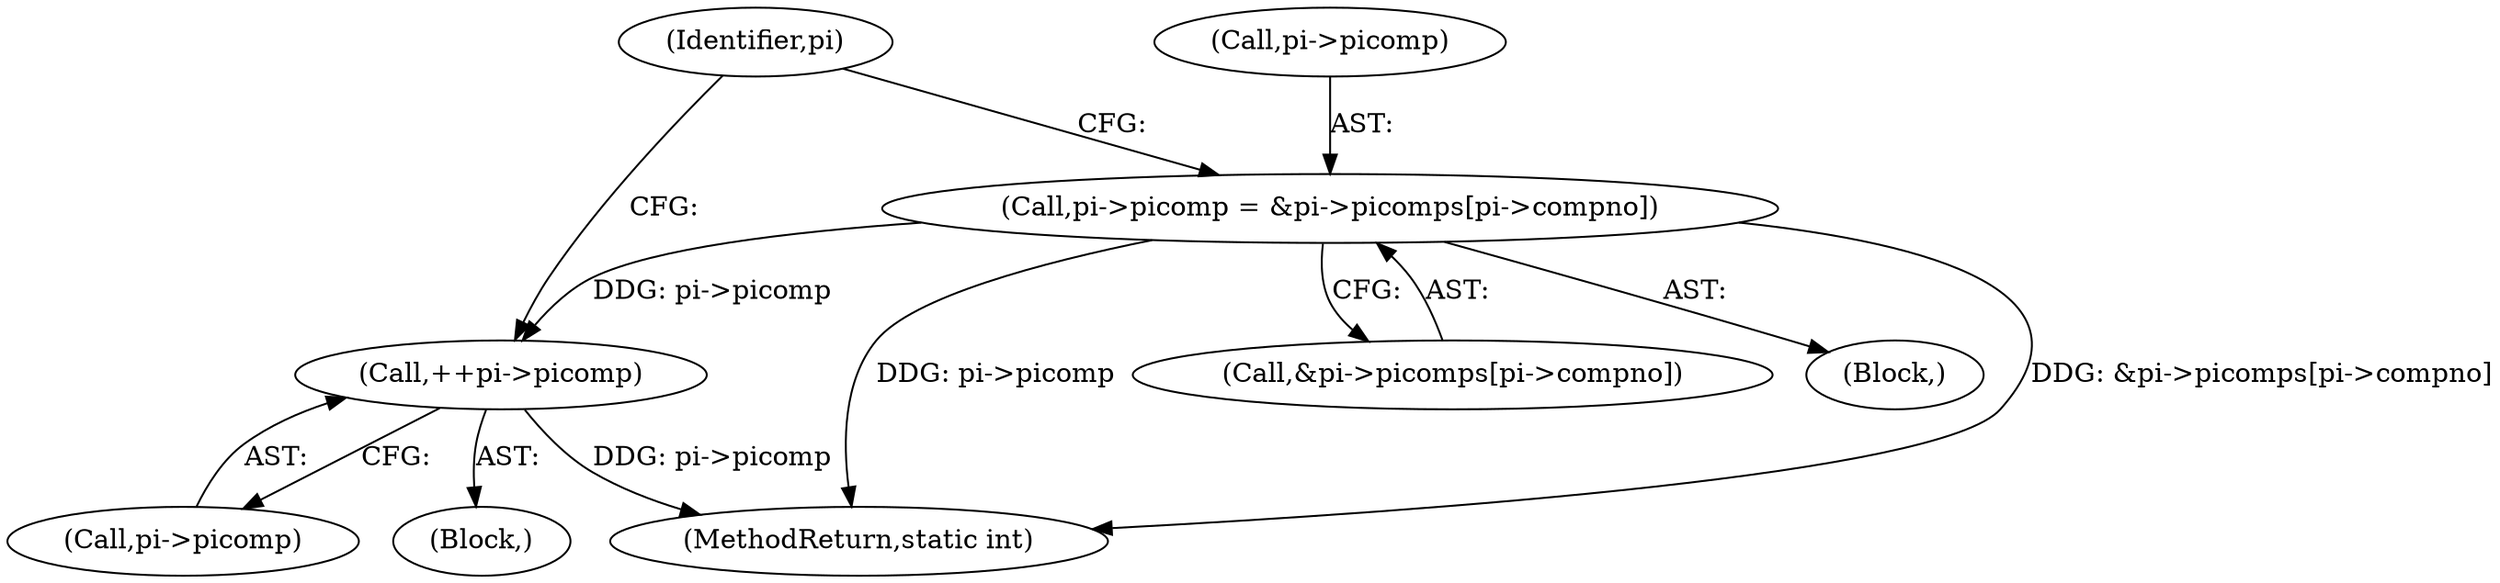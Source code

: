 digraph "0_jasper_f25486c3d4aa472fec79150f2c41ed4333395d3d@array" {
"1000392" [label="(Call,pi->picomp = &pi->picomps[pi->compno])"];
"1000426" [label="(Call,++pi->picomp)"];
"1000421" [label="(Block,)"];
"1000396" [label="(Call,&pi->picomps[pi->compno])"];
"1000407" [label="(Identifier,pi)"];
"1000384" [label="(Block,)"];
"1000426" [label="(Call,++pi->picomp)"];
"1000393" [label="(Call,pi->picomp)"];
"1000716" [label="(MethodReturn,static int)"];
"1000427" [label="(Call,pi->picomp)"];
"1000392" [label="(Call,pi->picomp = &pi->picomps[pi->compno])"];
"1000392" -> "1000384"  [label="AST: "];
"1000392" -> "1000396"  [label="CFG: "];
"1000393" -> "1000392"  [label="AST: "];
"1000396" -> "1000392"  [label="AST: "];
"1000407" -> "1000392"  [label="CFG: "];
"1000392" -> "1000716"  [label="DDG: &pi->picomps[pi->compno]"];
"1000392" -> "1000716"  [label="DDG: pi->picomp"];
"1000392" -> "1000426"  [label="DDG: pi->picomp"];
"1000426" -> "1000421"  [label="AST: "];
"1000426" -> "1000427"  [label="CFG: "];
"1000427" -> "1000426"  [label="AST: "];
"1000407" -> "1000426"  [label="CFG: "];
"1000426" -> "1000716"  [label="DDG: pi->picomp"];
}
